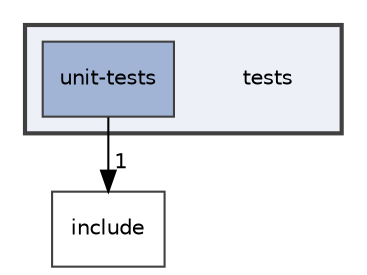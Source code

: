 digraph "tests"
{
 // LATEX_PDF_SIZE
  edge [fontname="Helvetica",fontsize="10",labelfontname="Helvetica",labelfontsize="10"];
  node [fontname="Helvetica",fontsize="10",shape=record];
  compound=true
  subgraph clusterdir_59425e443f801f1f2fd8bbe4959a3ccf {
    graph [ bgcolor="#edf0f7", pencolor="grey25", style="filled,bold,", label="", fontname="Helvetica", fontsize="10", URL="dir_59425e443f801f1f2fd8bbe4959a3ccf.html"]
    dir_59425e443f801f1f2fd8bbe4959a3ccf [shape=plaintext, label="tests"];
  dir_f1dd7b80b3f807d25a8b0bfc7fde9160 [shape=box, label="unit-tests", style="filled,", fillcolor="#a2b4d6", color="grey25", URL="dir_f1dd7b80b3f807d25a8b0bfc7fde9160.html"];
  }
  dir_d44c64559bbebec7f509842c48db8b23 [shape=box, label="include", style="", fillcolor="#edf0f7", color="grey25", URL="dir_d44c64559bbebec7f509842c48db8b23.html"];
  dir_f1dd7b80b3f807d25a8b0bfc7fde9160->dir_d44c64559bbebec7f509842c48db8b23 [headlabel="1", labeldistance=1.5 headhref="dir_000009_000005.html"];
}
